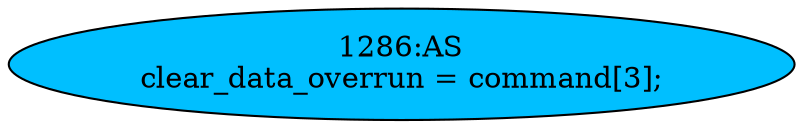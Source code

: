 strict digraph "" {
	node [label="\N"];
	"1286:AS"	 [ast="<pyverilog.vparser.ast.Assign object at 0x7fd773257c10>",
		def_var="['clear_data_overrun']",
		fillcolor=deepskyblue,
		label="1286:AS
clear_data_overrun = command[3];",
		statements="[]",
		style=filled,
		typ=Assign,
		use_var="['command']"];
}
